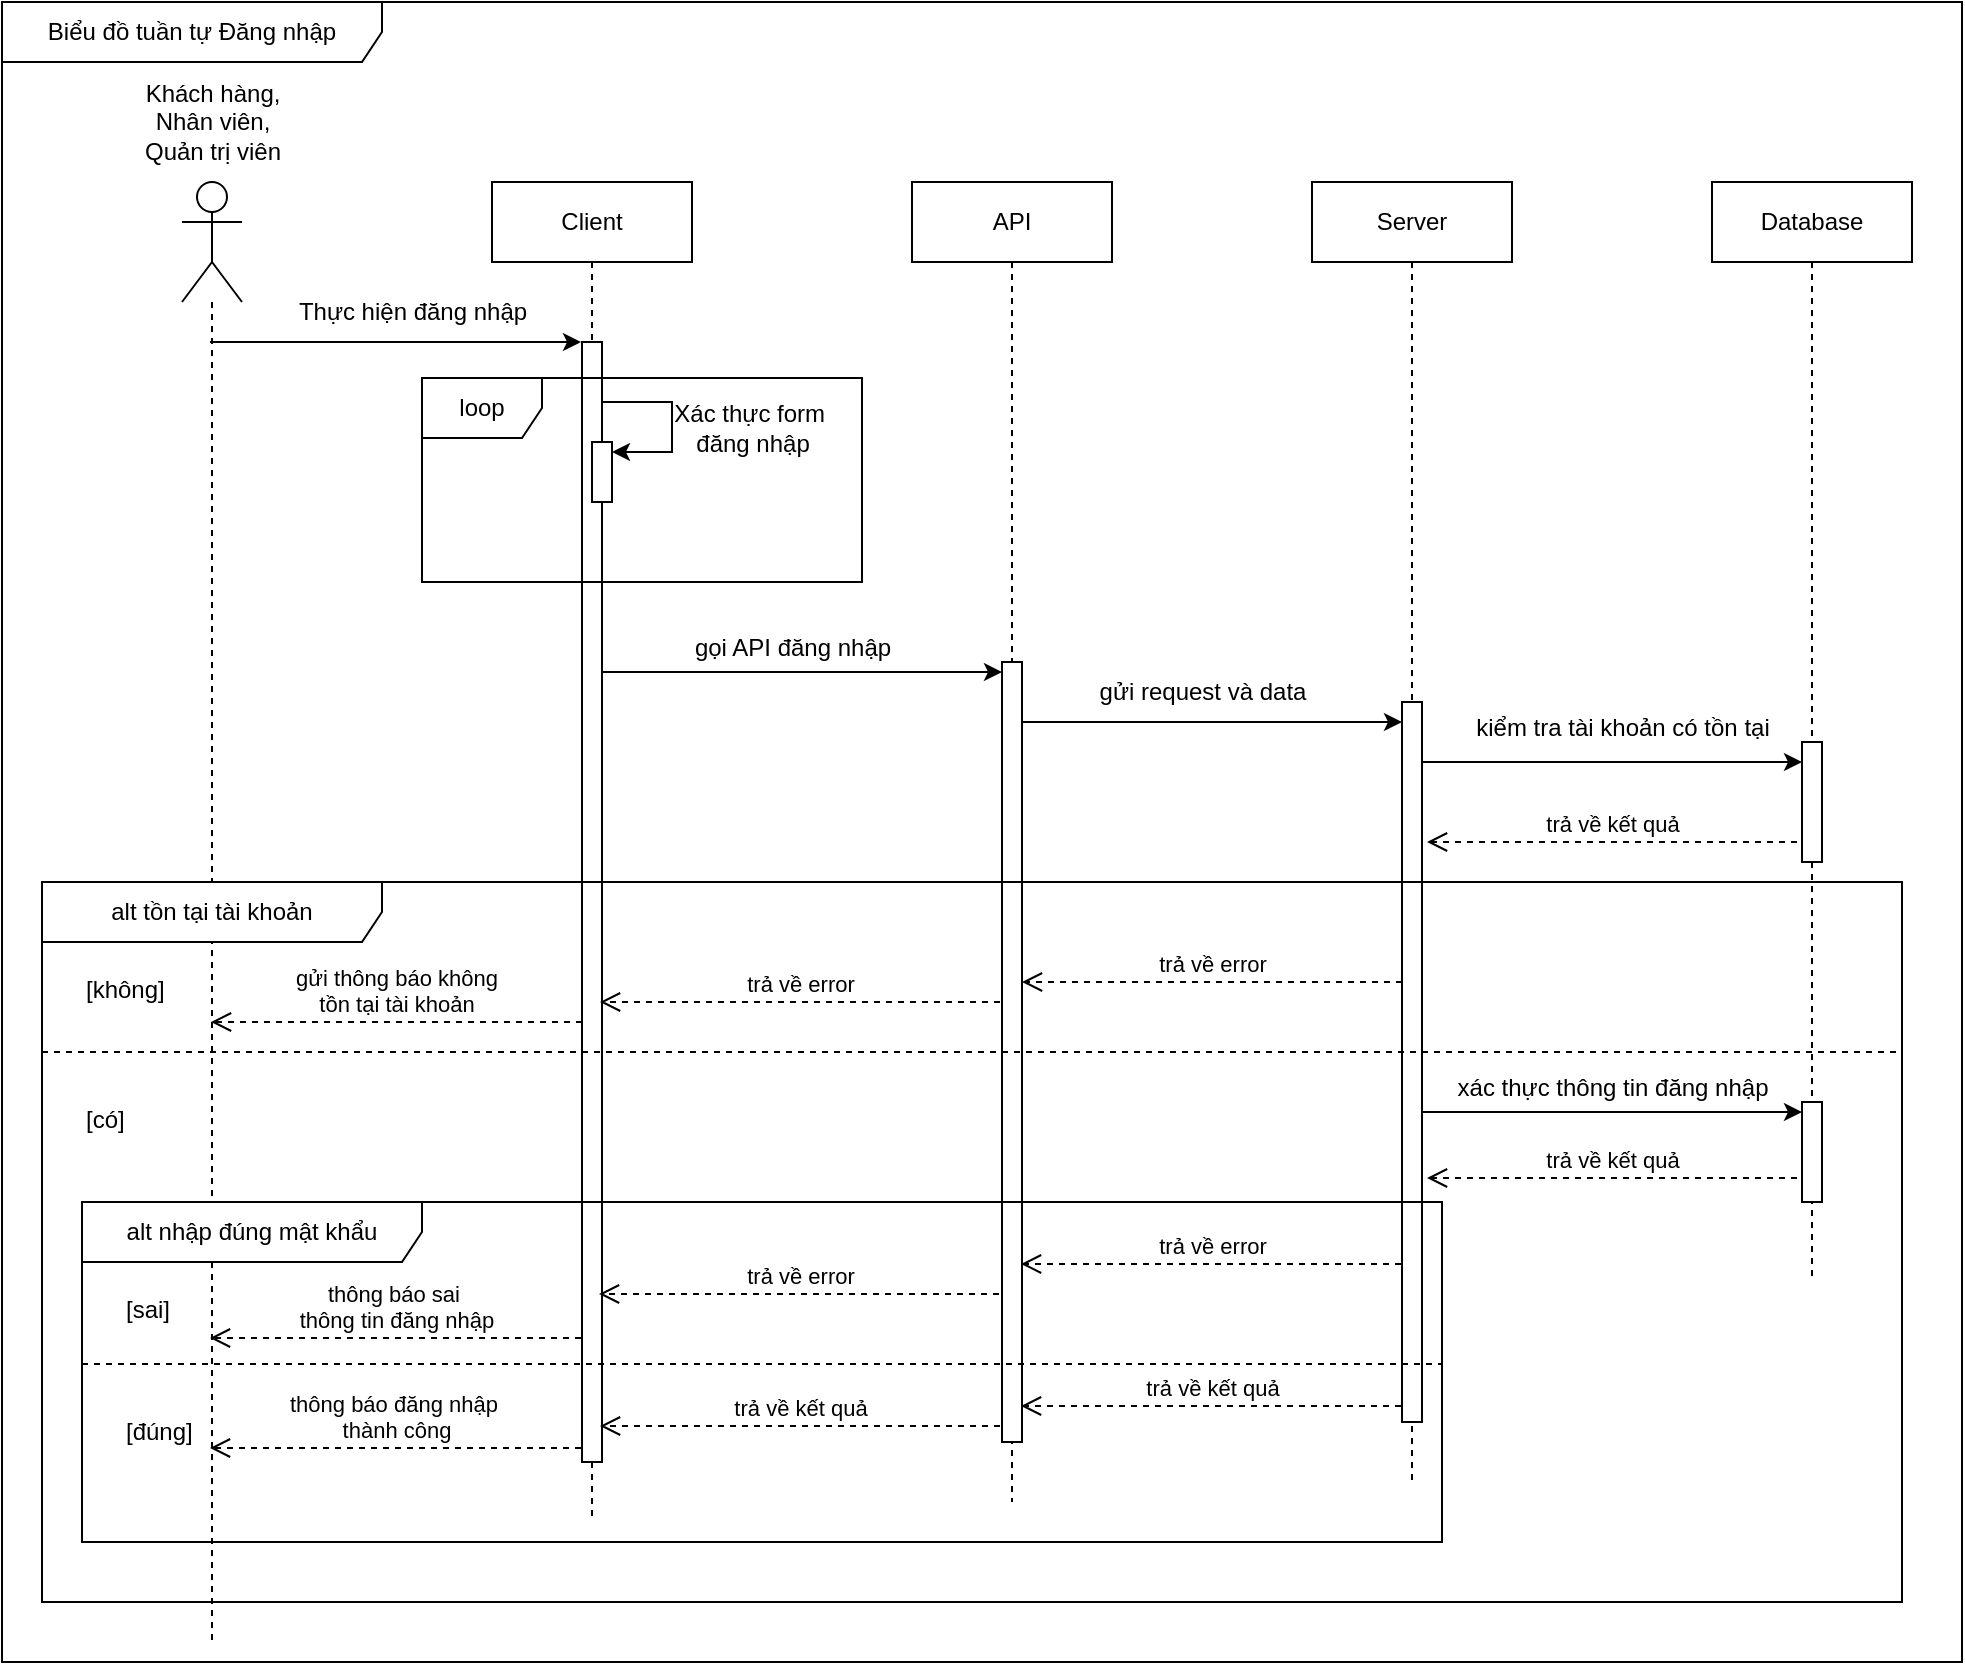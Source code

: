 <mxfile version="24.7.8">
  <diagram name="sequence_signin" id="7qzlQe4jrgUrnkgnqa4w">
    <mxGraphModel dx="1050" dy="621" grid="1" gridSize="10" guides="1" tooltips="1" connect="1" arrows="1" fold="1" page="1" pageScale="1" pageWidth="850" pageHeight="1100" math="0" shadow="0">
      <root>
        <mxCell id="0" />
        <mxCell id="1" parent="0" />
        <mxCell id="bfC2KHiJtvLTDgwst3Wt-2" value="Client" style="shape=umlLifeline;perimeter=lifelinePerimeter;whiteSpace=wrap;html=1;container=1;dropTarget=0;collapsible=0;recursiveResize=0;outlineConnect=0;portConstraint=eastwest;newEdgeStyle={&quot;curved&quot;:0,&quot;rounded&quot;:0};" vertex="1" parent="1">
          <mxGeometry x="305" y="100" width="100" height="670" as="geometry" />
        </mxCell>
        <mxCell id="bfC2KHiJtvLTDgwst3Wt-6" value="" style="html=1;points=[[0,0,0,0,5],[0,1,0,0,-5],[1,0,0,0,5],[1,1,0,0,-5]];perimeter=orthogonalPerimeter;outlineConnect=0;targetShapes=umlLifeline;portConstraint=eastwest;newEdgeStyle={&quot;curved&quot;:0,&quot;rounded&quot;:0};" vertex="1" parent="bfC2KHiJtvLTDgwst3Wt-2">
          <mxGeometry x="45" y="80" width="10" height="560" as="geometry" />
        </mxCell>
        <mxCell id="bfC2KHiJtvLTDgwst3Wt-3" value="API" style="shape=umlLifeline;perimeter=lifelinePerimeter;whiteSpace=wrap;html=1;container=1;dropTarget=0;collapsible=0;recursiveResize=0;outlineConnect=0;portConstraint=eastwest;newEdgeStyle={&quot;curved&quot;:0,&quot;rounded&quot;:0};" vertex="1" parent="1">
          <mxGeometry x="515" y="100" width="100" height="660" as="geometry" />
        </mxCell>
        <mxCell id="bfC2KHiJtvLTDgwst3Wt-21" value="" style="html=1;points=[[0,0,0,0,5],[0,1,0,0,-5],[1,0,0,0,5],[1,1,0,0,-5]];perimeter=orthogonalPerimeter;outlineConnect=0;targetShapes=umlLifeline;portConstraint=eastwest;newEdgeStyle={&quot;curved&quot;:0,&quot;rounded&quot;:0};" vertex="1" parent="bfC2KHiJtvLTDgwst3Wt-3">
          <mxGeometry x="45" y="240" width="10" height="390" as="geometry" />
        </mxCell>
        <mxCell id="bfC2KHiJtvLTDgwst3Wt-22" value="" style="edgeStyle=none;orthogonalLoop=1;jettySize=auto;html=1;rounded=0;" edge="1" parent="bfC2KHiJtvLTDgwst3Wt-3" target="bfC2KHiJtvLTDgwst3Wt-21">
          <mxGeometry width="100" relative="1" as="geometry">
            <mxPoint x="-155" y="245" as="sourcePoint" />
            <mxPoint x="-20" y="260" as="targetPoint" />
            <Array as="points" />
          </mxGeometry>
        </mxCell>
        <mxCell id="bfC2KHiJtvLTDgwst3Wt-4" value="Server" style="shape=umlLifeline;perimeter=lifelinePerimeter;whiteSpace=wrap;html=1;container=1;dropTarget=0;collapsible=0;recursiveResize=0;outlineConnect=0;portConstraint=eastwest;newEdgeStyle={&quot;curved&quot;:0,&quot;rounded&quot;:0};" vertex="1" parent="1">
          <mxGeometry x="715" y="100" width="100" height="650" as="geometry" />
        </mxCell>
        <mxCell id="bfC2KHiJtvLTDgwst3Wt-24" value="" style="html=1;points=[[0,0,0,0,5],[0,1,0,0,-5],[1,0,0,0,5],[1,1,0,0,-5]];perimeter=orthogonalPerimeter;outlineConnect=0;targetShapes=umlLifeline;portConstraint=eastwest;newEdgeStyle={&quot;curved&quot;:0,&quot;rounded&quot;:0};" vertex="1" parent="bfC2KHiJtvLTDgwst3Wt-4">
          <mxGeometry x="45" y="260" width="10" height="360" as="geometry" />
        </mxCell>
        <mxCell id="bfC2KHiJtvLTDgwst3Wt-5" value="Database" style="shape=umlLifeline;perimeter=lifelinePerimeter;whiteSpace=wrap;html=1;container=1;dropTarget=0;collapsible=0;recursiveResize=0;outlineConnect=0;portConstraint=eastwest;newEdgeStyle={&quot;curved&quot;:0,&quot;rounded&quot;:0};" vertex="1" parent="1">
          <mxGeometry x="915" y="100" width="100" height="550" as="geometry" />
        </mxCell>
        <mxCell id="bfC2KHiJtvLTDgwst3Wt-27" value="" style="html=1;points=[[0,0,0,0,5],[0,1,0,0,-5],[1,0,0,0,5],[1,1,0,0,-5]];perimeter=orthogonalPerimeter;outlineConnect=0;targetShapes=umlLifeline;portConstraint=eastwest;newEdgeStyle={&quot;curved&quot;:0,&quot;rounded&quot;:0};" vertex="1" parent="bfC2KHiJtvLTDgwst3Wt-5">
          <mxGeometry x="45" y="280" width="10" height="60" as="geometry" />
        </mxCell>
        <mxCell id="bfC2KHiJtvLTDgwst3Wt-38" value="" style="html=1;points=[[0,0,0,0,5],[0,1,0,0,-5],[1,0,0,0,5],[1,1,0,0,-5]];perimeter=orthogonalPerimeter;outlineConnect=0;targetShapes=umlLifeline;portConstraint=eastwest;newEdgeStyle={&quot;curved&quot;:0,&quot;rounded&quot;:0};" vertex="1" parent="bfC2KHiJtvLTDgwst3Wt-5">
          <mxGeometry x="45" y="460" width="10" height="50" as="geometry" />
        </mxCell>
        <mxCell id="bfC2KHiJtvLTDgwst3Wt-8" value="Thực hiện đăng nhập" style="text;html=1;align=center;verticalAlign=middle;resizable=0;points=[];autosize=1;strokeColor=none;fillColor=none;" vertex="1" parent="1">
          <mxGeometry x="195" y="150" width="140" height="30" as="geometry" />
        </mxCell>
        <mxCell id="bfC2KHiJtvLTDgwst3Wt-18" value="" style="group" vertex="1" connectable="0" parent="1">
          <mxGeometry x="355" y="210" width="40" height="50" as="geometry" />
        </mxCell>
        <mxCell id="bfC2KHiJtvLTDgwst3Wt-9" value="" style="html=1;points=[[0,0,0,0,5],[0,1,0,0,-5],[1,0,0,0,5],[1,1,0,0,-5]];perimeter=orthogonalPerimeter;outlineConnect=0;targetShapes=umlLifeline;portConstraint=eastwest;newEdgeStyle={&quot;curved&quot;:0,&quot;rounded&quot;:0};" vertex="1" parent="bfC2KHiJtvLTDgwst3Wt-18">
          <mxGeometry y="20" width="10" height="30" as="geometry" />
        </mxCell>
        <mxCell id="bfC2KHiJtvLTDgwst3Wt-14" value="" style="edgeStyle=none;orthogonalLoop=1;jettySize=auto;html=1;rounded=0;entryX=1;entryY=0;entryDx=0;entryDy=5;entryPerimeter=0;" edge="1" parent="bfC2KHiJtvLTDgwst3Wt-18" target="bfC2KHiJtvLTDgwst3Wt-9">
          <mxGeometry width="100" relative="1" as="geometry">
            <mxPoint x="5" as="sourcePoint" />
            <mxPoint x="100" as="targetPoint" />
            <Array as="points">
              <mxPoint x="40" />
              <mxPoint x="40" y="25" />
            </Array>
          </mxGeometry>
        </mxCell>
        <mxCell id="bfC2KHiJtvLTDgwst3Wt-19" value="Xác thực form&amp;nbsp;&lt;div&gt;đăng nhập&lt;/div&gt;" style="text;html=1;align=center;verticalAlign=middle;resizable=0;points=[];autosize=1;strokeColor=none;fillColor=none;" vertex="1" parent="1">
          <mxGeometry x="385" y="203" width="100" height="40" as="geometry" />
        </mxCell>
        <mxCell id="bfC2KHiJtvLTDgwst3Wt-20" value="loop" style="shape=umlFrame;whiteSpace=wrap;html=1;pointerEvents=0;" vertex="1" parent="1">
          <mxGeometry x="270" y="198" width="220" height="102" as="geometry" />
        </mxCell>
        <mxCell id="bfC2KHiJtvLTDgwst3Wt-23" value="gọi API đăng nhập" style="text;html=1;align=center;verticalAlign=middle;resizable=0;points=[];autosize=1;strokeColor=none;fillColor=none;" vertex="1" parent="1">
          <mxGeometry x="395" y="318" width="120" height="30" as="geometry" />
        </mxCell>
        <mxCell id="bfC2KHiJtvLTDgwst3Wt-25" style="edgeStyle=orthogonalEdgeStyle;rounded=0;orthogonalLoop=1;jettySize=auto;html=1;curved=0;" edge="1" parent="1">
          <mxGeometry relative="1" as="geometry">
            <mxPoint x="570" y="370" as="sourcePoint" />
            <mxPoint x="760" y="370" as="targetPoint" />
            <Array as="points">
              <mxPoint x="715" y="370" />
              <mxPoint x="715" y="370" />
            </Array>
          </mxGeometry>
        </mxCell>
        <mxCell id="bfC2KHiJtvLTDgwst3Wt-26" value="gửi request và data" style="text;html=1;align=center;verticalAlign=middle;resizable=0;points=[];autosize=1;strokeColor=none;fillColor=none;" vertex="1" parent="1">
          <mxGeometry x="595" y="340" width="130" height="30" as="geometry" />
        </mxCell>
        <mxCell id="bfC2KHiJtvLTDgwst3Wt-28" style="edgeStyle=orthogonalEdgeStyle;rounded=0;orthogonalLoop=1;jettySize=auto;html=1;curved=0;" edge="1" parent="1">
          <mxGeometry relative="1" as="geometry">
            <mxPoint x="770" y="390" as="sourcePoint" />
            <mxPoint x="960" y="390" as="targetPoint" />
            <Array as="points">
              <mxPoint x="825" y="390" />
              <mxPoint x="825" y="390" />
            </Array>
          </mxGeometry>
        </mxCell>
        <mxCell id="bfC2KHiJtvLTDgwst3Wt-29" value="kiểm tra tài khoản có tồn tại" style="text;html=1;align=center;verticalAlign=middle;resizable=0;points=[];autosize=1;strokeColor=none;fillColor=none;" vertex="1" parent="1">
          <mxGeometry x="785" y="358" width="170" height="30" as="geometry" />
        </mxCell>
        <mxCell id="bfC2KHiJtvLTDgwst3Wt-30" value="trả về kết quả" style="html=1;verticalAlign=bottom;endArrow=open;dashed=1;endSize=8;curved=0;rounded=0;" edge="1" parent="1">
          <mxGeometry relative="1" as="geometry">
            <mxPoint x="957.5" y="430" as="sourcePoint" />
            <mxPoint x="772.5" y="430.0" as="targetPoint" />
          </mxGeometry>
        </mxCell>
        <mxCell id="bfC2KHiJtvLTDgwst3Wt-32" value="trả về error" style="html=1;verticalAlign=bottom;endArrow=open;dashed=1;endSize=8;curved=0;rounded=0;" edge="1" parent="1">
          <mxGeometry relative="1" as="geometry">
            <mxPoint x="760" y="500" as="sourcePoint" />
            <mxPoint x="570" y="500" as="targetPoint" />
          </mxGeometry>
        </mxCell>
        <mxCell id="bfC2KHiJtvLTDgwst3Wt-33" value="" style="shape=umlLifeline;perimeter=lifelinePerimeter;whiteSpace=wrap;html=1;container=1;dropTarget=0;collapsible=0;recursiveResize=0;outlineConnect=0;portConstraint=eastwest;newEdgeStyle={&quot;curved&quot;:0,&quot;rounded&quot;:0};participant=umlActor;size=60;" vertex="1" parent="1">
          <mxGeometry x="150" y="100" width="30" height="730" as="geometry" />
        </mxCell>
        <mxCell id="bfC2KHiJtvLTDgwst3Wt-34" value="Khách hàng,&lt;div&gt;Nhân viên,&lt;/div&gt;&lt;div&gt;Quản trị viên&lt;/div&gt;" style="text;html=1;align=center;verticalAlign=middle;resizable=0;points=[];autosize=1;strokeColor=none;fillColor=none;" vertex="1" parent="1">
          <mxGeometry x="120" y="40" width="90" height="60" as="geometry" />
        </mxCell>
        <mxCell id="bfC2KHiJtvLTDgwst3Wt-35" style="edgeStyle=orthogonalEdgeStyle;rounded=0;orthogonalLoop=1;jettySize=auto;html=1;curved=0;" edge="1" parent="1">
          <mxGeometry relative="1" as="geometry">
            <mxPoint x="164" y="180" as="sourcePoint" />
            <mxPoint x="349.5" y="180" as="targetPoint" />
            <Array as="points">
              <mxPoint x="309.5" y="180" />
              <mxPoint x="309.5" y="180" />
            </Array>
          </mxGeometry>
        </mxCell>
        <mxCell id="bfC2KHiJtvLTDgwst3Wt-36" value="trả về error" style="html=1;verticalAlign=bottom;endArrow=open;dashed=1;endSize=8;curved=0;rounded=0;" edge="1" parent="1">
          <mxGeometry relative="1" as="geometry">
            <mxPoint x="559" y="510" as="sourcePoint" />
            <mxPoint x="359" y="510" as="targetPoint" />
          </mxGeometry>
        </mxCell>
        <mxCell id="bfC2KHiJtvLTDgwst3Wt-37" value="gửi thông báo không &lt;br&gt;tồn tại tài khoản" style="html=1;verticalAlign=bottom;endArrow=open;dashed=1;endSize=8;curved=0;rounded=0;" edge="1" parent="1">
          <mxGeometry relative="1" as="geometry">
            <mxPoint x="350" y="520" as="sourcePoint" />
            <mxPoint x="164.5" y="520" as="targetPoint" />
          </mxGeometry>
        </mxCell>
        <mxCell id="bfC2KHiJtvLTDgwst3Wt-39" style="edgeStyle=orthogonalEdgeStyle;rounded=0;orthogonalLoop=1;jettySize=auto;html=1;curved=0;entryX=0;entryY=0;entryDx=0;entryDy=5;entryPerimeter=0;" edge="1" parent="1" source="bfC2KHiJtvLTDgwst3Wt-24" target="bfC2KHiJtvLTDgwst3Wt-38">
          <mxGeometry relative="1" as="geometry">
            <Array as="points">
              <mxPoint x="820" y="565" />
              <mxPoint x="820" y="565" />
            </Array>
          </mxGeometry>
        </mxCell>
        <mxCell id="bfC2KHiJtvLTDgwst3Wt-40" value="xác thực thông tin đăng nhập" style="text;html=1;align=center;verticalAlign=middle;resizable=0;points=[];autosize=1;strokeColor=none;fillColor=none;" vertex="1" parent="1">
          <mxGeometry x="775" y="538" width="180" height="30" as="geometry" />
        </mxCell>
        <mxCell id="bfC2KHiJtvLTDgwst3Wt-41" value="trả về kết quả" style="html=1;verticalAlign=bottom;endArrow=open;dashed=1;endSize=8;curved=0;rounded=0;" edge="1" parent="1">
          <mxGeometry relative="1" as="geometry">
            <mxPoint x="957.5" y="598" as="sourcePoint" />
            <mxPoint x="772.5" y="598" as="targetPoint" />
          </mxGeometry>
        </mxCell>
        <mxCell id="bfC2KHiJtvLTDgwst3Wt-42" value="trả về error" style="html=1;verticalAlign=bottom;endArrow=open;dashed=1;endSize=8;curved=0;rounded=0;" edge="1" parent="1">
          <mxGeometry relative="1" as="geometry">
            <mxPoint x="759.5" y="641" as="sourcePoint" />
            <mxPoint x="569.5" y="641" as="targetPoint" />
          </mxGeometry>
        </mxCell>
        <mxCell id="bfC2KHiJtvLTDgwst3Wt-43" value="trả về error" style="html=1;verticalAlign=bottom;endArrow=open;dashed=1;endSize=8;curved=0;rounded=0;" edge="1" parent="1">
          <mxGeometry relative="1" as="geometry">
            <mxPoint x="558.5" y="656" as="sourcePoint" />
            <mxPoint x="358.5" y="656" as="targetPoint" />
          </mxGeometry>
        </mxCell>
        <mxCell id="bfC2KHiJtvLTDgwst3Wt-44" value="thông báo sai&amp;nbsp;&lt;div&gt;thông tin đăng nhập&lt;/div&gt;" style="html=1;verticalAlign=bottom;endArrow=open;dashed=1;endSize=8;curved=0;rounded=0;" edge="1" parent="1">
          <mxGeometry relative="1" as="geometry">
            <mxPoint x="349.5" y="678" as="sourcePoint" />
            <mxPoint x="164" y="678" as="targetPoint" />
          </mxGeometry>
        </mxCell>
        <mxCell id="bfC2KHiJtvLTDgwst3Wt-46" value="trả về kết quả" style="html=1;verticalAlign=bottom;endArrow=open;dashed=1;endSize=8;curved=0;rounded=0;" edge="1" parent="1">
          <mxGeometry relative="1" as="geometry">
            <mxPoint x="759.5" y="712" as="sourcePoint" />
            <mxPoint x="569.5" y="712" as="targetPoint" />
          </mxGeometry>
        </mxCell>
        <mxCell id="bfC2KHiJtvLTDgwst3Wt-47" value="trả về kết quả" style="html=1;verticalAlign=bottom;endArrow=open;dashed=1;endSize=8;curved=0;rounded=0;" edge="1" parent="1">
          <mxGeometry relative="1" as="geometry">
            <mxPoint x="559" y="722" as="sourcePoint" />
            <mxPoint x="359" y="722" as="targetPoint" />
          </mxGeometry>
        </mxCell>
        <mxCell id="bfC2KHiJtvLTDgwst3Wt-48" value="thông báo đăng nhập&amp;nbsp;&lt;div&gt;thành công&lt;/div&gt;" style="html=1;verticalAlign=bottom;endArrow=open;dashed=1;endSize=8;curved=0;rounded=0;" edge="1" parent="1">
          <mxGeometry relative="1" as="geometry">
            <mxPoint x="349.5" y="733" as="sourcePoint" />
            <mxPoint x="164" y="733" as="targetPoint" />
          </mxGeometry>
        </mxCell>
        <mxCell id="bfC2KHiJtvLTDgwst3Wt-50" value="alt tồn tại tài khoản" style="shape=umlFrame;whiteSpace=wrap;html=1;pointerEvents=0;recursiveResize=0;container=1;collapsible=0;width=170;" vertex="1" parent="1">
          <mxGeometry x="80" y="450" width="930" height="360" as="geometry" />
        </mxCell>
        <mxCell id="bfC2KHiJtvLTDgwst3Wt-51" value="[không]" style="text;html=1;" vertex="1" parent="bfC2KHiJtvLTDgwst3Wt-50">
          <mxGeometry width="100" height="20" relative="1" as="geometry">
            <mxPoint x="20" y="40" as="offset" />
          </mxGeometry>
        </mxCell>
        <mxCell id="bfC2KHiJtvLTDgwst3Wt-52" value="[có]" style="line;strokeWidth=1;dashed=1;labelPosition=center;verticalLabelPosition=bottom;align=left;verticalAlign=top;spacingLeft=20;spacingTop=15;html=1;whiteSpace=wrap;" vertex="1" parent="bfC2KHiJtvLTDgwst3Wt-50">
          <mxGeometry y="80" width="930" height="10" as="geometry" />
        </mxCell>
        <mxCell id="bfC2KHiJtvLTDgwst3Wt-53" value="alt nhập đúng mật khẩu" style="shape=umlFrame;whiteSpace=wrap;html=1;pointerEvents=0;recursiveResize=0;container=1;collapsible=0;width=170;" vertex="1" parent="bfC2KHiJtvLTDgwst3Wt-50">
          <mxGeometry x="20" y="160" width="680" height="170" as="geometry" />
        </mxCell>
        <mxCell id="bfC2KHiJtvLTDgwst3Wt-54" value="[sai]" style="text;html=1;" vertex="1" parent="bfC2KHiJtvLTDgwst3Wt-53">
          <mxGeometry width="100" height="20" relative="1" as="geometry">
            <mxPoint x="20" y="40" as="offset" />
          </mxGeometry>
        </mxCell>
        <mxCell id="bfC2KHiJtvLTDgwst3Wt-55" value="[đúng]" style="line;strokeWidth=1;dashed=1;labelPosition=center;verticalLabelPosition=bottom;align=left;verticalAlign=top;spacingLeft=20;spacingTop=15;html=1;whiteSpace=wrap;" vertex="1" parent="bfC2KHiJtvLTDgwst3Wt-53">
          <mxGeometry y="76" width="680" height="10" as="geometry" />
        </mxCell>
        <mxCell id="bfC2KHiJtvLTDgwst3Wt-56" value="Biểu đồ tuần tự Đăng nhập" style="shape=umlFrame;whiteSpace=wrap;html=1;pointerEvents=0;width=190;height=30;" vertex="1" parent="1">
          <mxGeometry x="60" y="10" width="980" height="830" as="geometry" />
        </mxCell>
      </root>
    </mxGraphModel>
  </diagram>
</mxfile>
